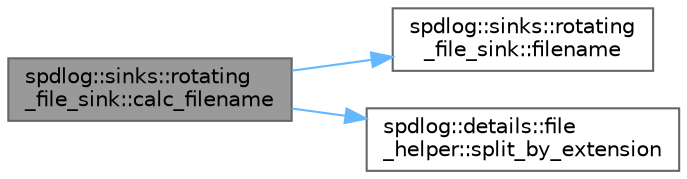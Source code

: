 digraph "spdlog::sinks::rotating_file_sink::calc_filename"
{
 // LATEX_PDF_SIZE
  bgcolor="transparent";
  edge [fontname=Helvetica,fontsize=10,labelfontname=Helvetica,labelfontsize=10];
  node [fontname=Helvetica,fontsize=10,shape=box,height=0.2,width=0.4];
  rankdir="LR";
  Node1 [id="Node000001",label="spdlog::sinks::rotating\l_file_sink::calc_filename",height=0.2,width=0.4,color="gray40", fillcolor="grey60", style="filled", fontcolor="black",tooltip=" "];
  Node1 -> Node2 [id="edge3_Node000001_Node000002",color="steelblue1",style="solid",tooltip=" "];
  Node2 [id="Node000002",label="spdlog::sinks::rotating\l_file_sink::filename",height=0.2,width=0.4,color="grey40", fillcolor="white", style="filled",URL="$classspdlog_1_1sinks_1_1rotating__file__sink.html#a7c0a9c699bb8c3a59325d9498db4cdcc",tooltip=" "];
  Node1 -> Node3 [id="edge4_Node000001_Node000003",color="steelblue1",style="solid",tooltip=" "];
  Node3 [id="Node000003",label="spdlog::details::file\l_helper::split_by_extension",height=0.2,width=0.4,color="grey40", fillcolor="white", style="filled",URL="$classspdlog_1_1details_1_1file__helper.html#a8e8a852ddd73ca81061a62a9c1ca51c5",tooltip=" "];
}
